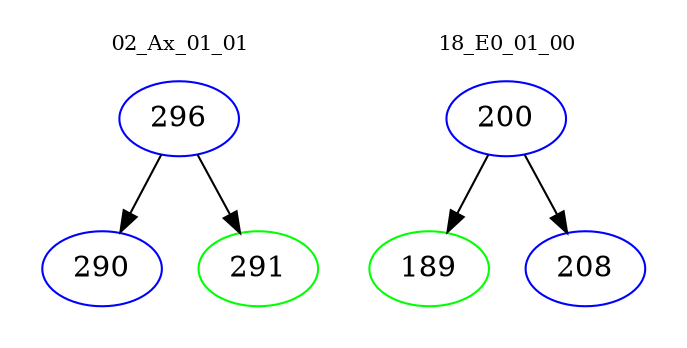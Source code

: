 digraph{
subgraph cluster_0 {
color = white
label = "02_Ax_01_01";
fontsize=10;
T0_296 [label="296", color="blue"]
T0_296 -> T0_290 [color="black"]
T0_290 [label="290", color="blue"]
T0_296 -> T0_291 [color="black"]
T0_291 [label="291", color="green"]
}
subgraph cluster_1 {
color = white
label = "18_E0_01_00";
fontsize=10;
T1_200 [label="200", color="blue"]
T1_200 -> T1_189 [color="black"]
T1_189 [label="189", color="green"]
T1_200 -> T1_208 [color="black"]
T1_208 [label="208", color="blue"]
}
}
